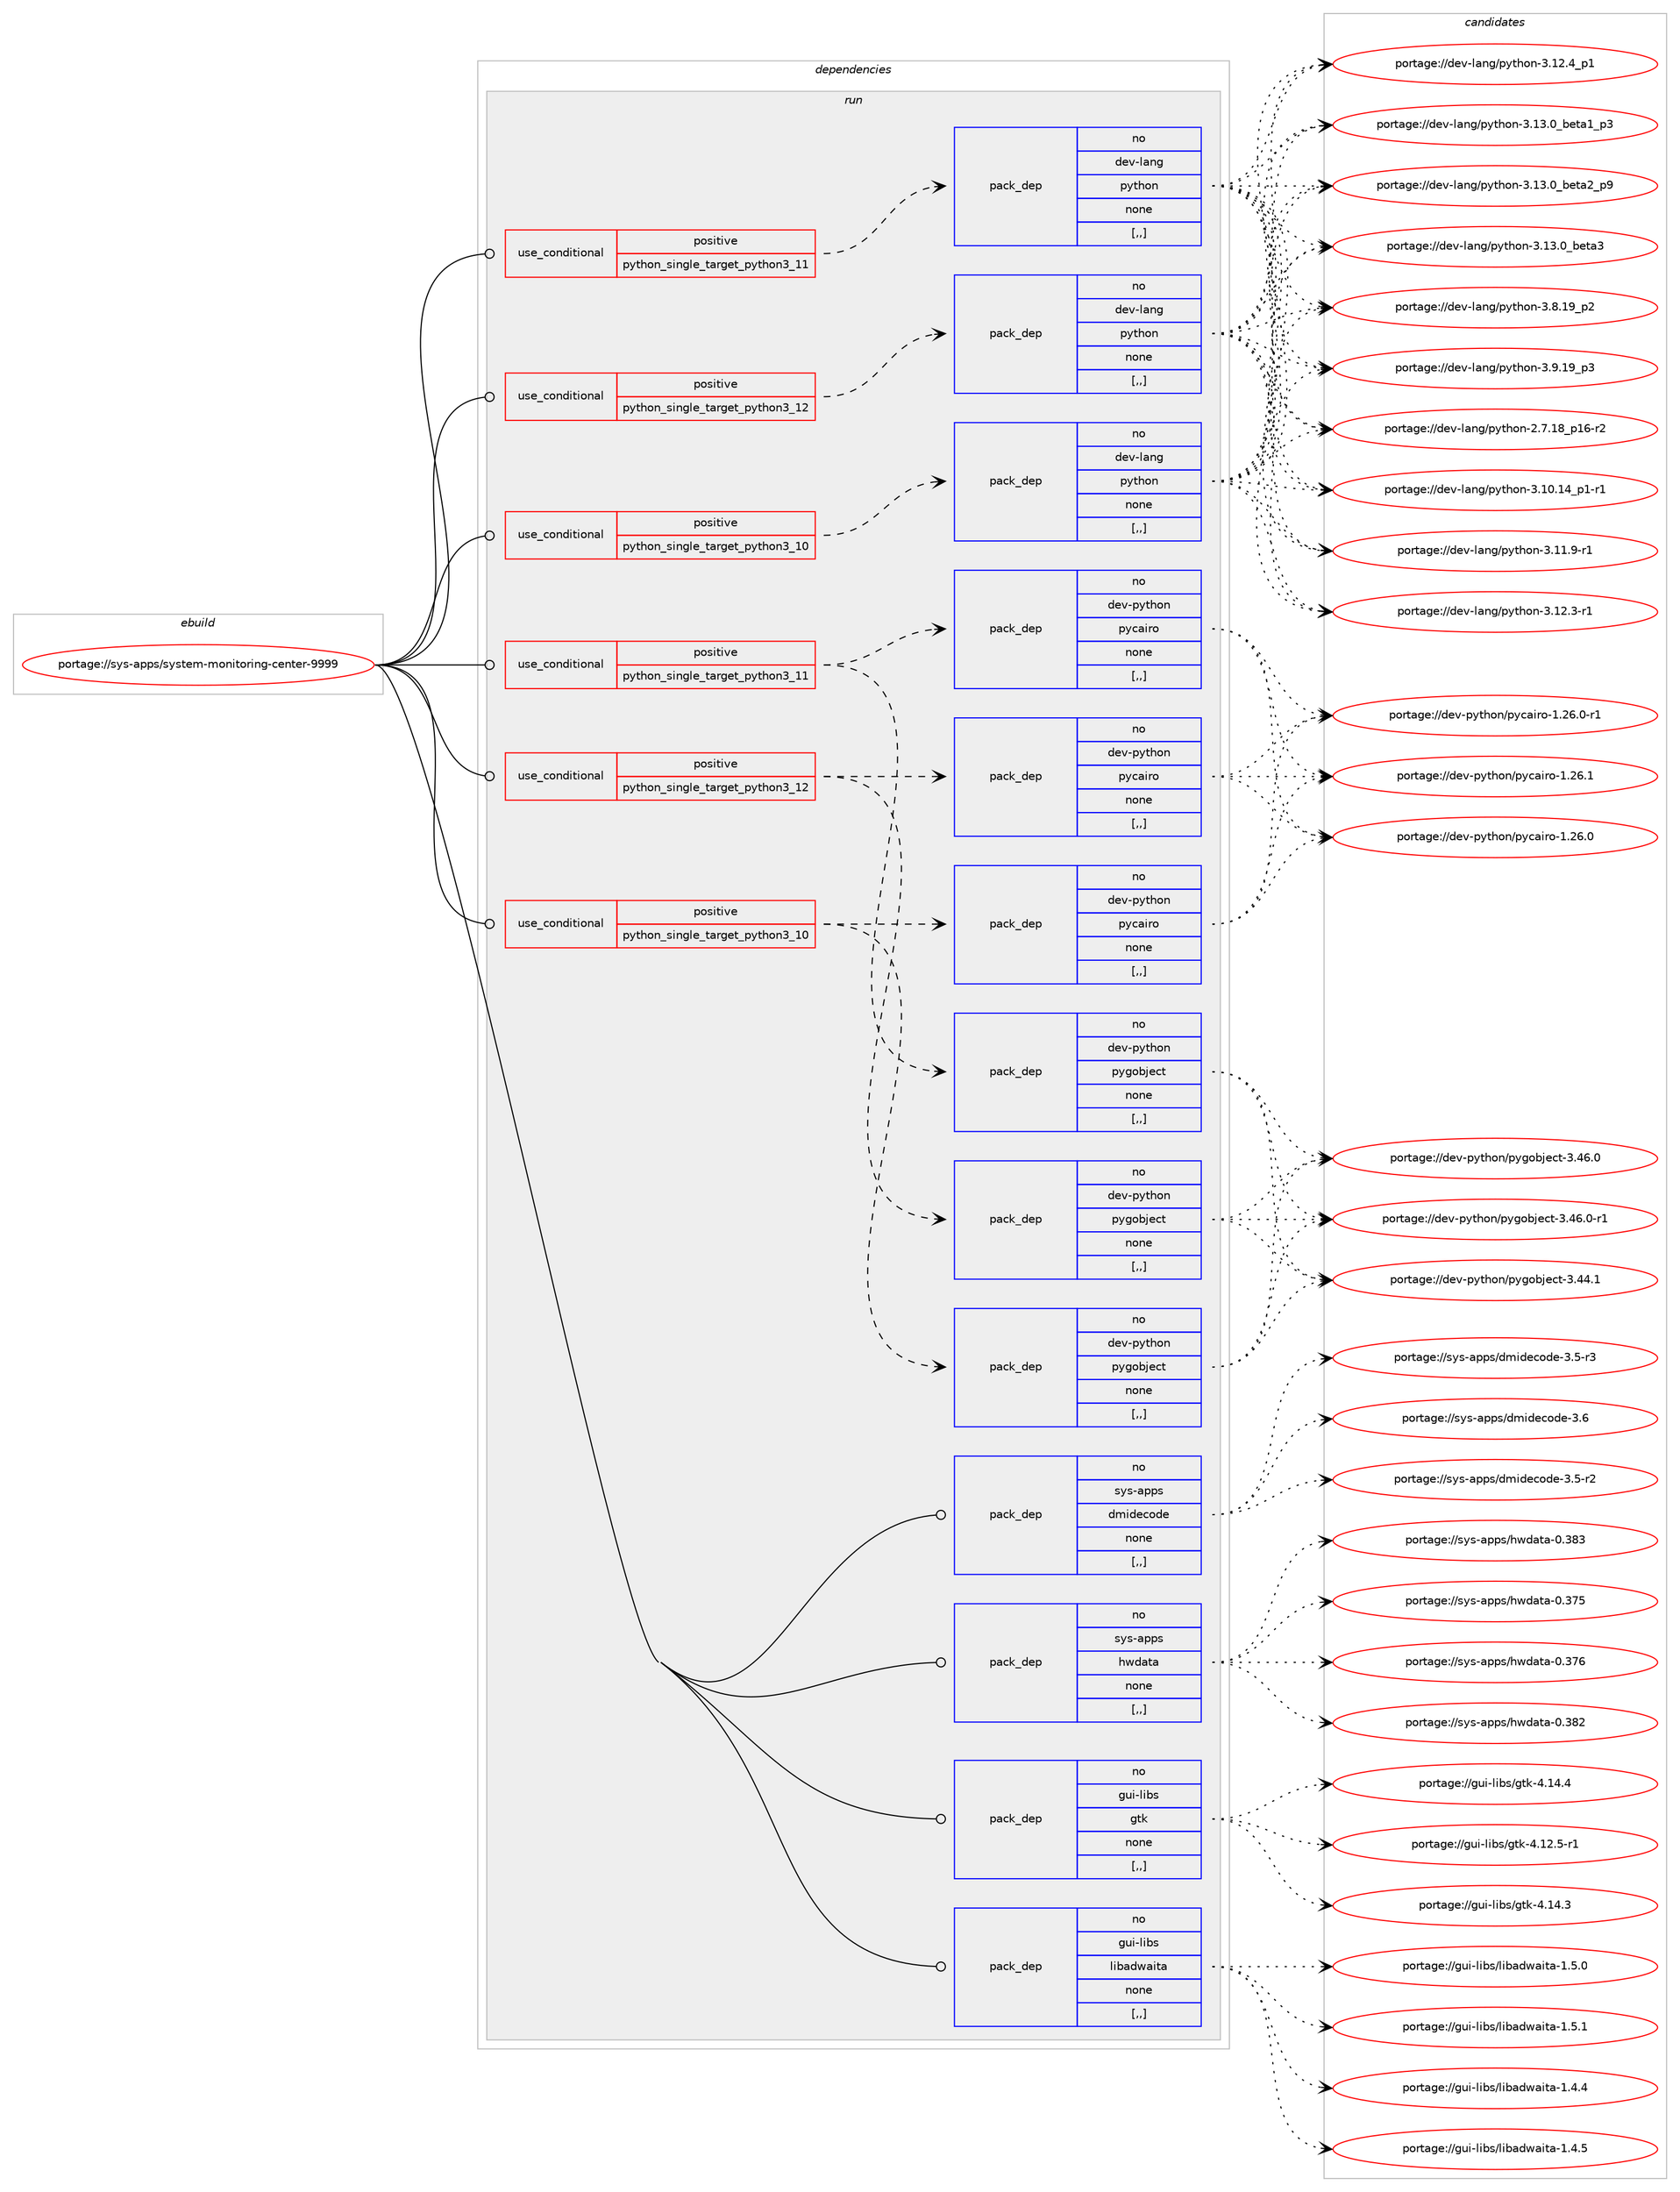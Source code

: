 digraph prolog {

# *************
# Graph options
# *************

newrank=true;
concentrate=true;
compound=true;
graph [rankdir=LR,fontname=Helvetica,fontsize=10,ranksep=1.5];#, ranksep=2.5, nodesep=0.2];
edge  [arrowhead=vee];
node  [fontname=Helvetica,fontsize=10];

# **********
# The ebuild
# **********

subgraph cluster_leftcol {
color=gray;
rank=same;
label=<<i>ebuild</i>>;
id [label="portage://sys-apps/system-monitoring-center-9999", color=red, width=4, href="../sys-apps/system-monitoring-center-9999.svg"];
}

# ****************
# The dependencies
# ****************

subgraph cluster_midcol {
color=gray;
label=<<i>dependencies</i>>;
subgraph cluster_compile {
fillcolor="#eeeeee";
style=filled;
label=<<i>compile</i>>;
}
subgraph cluster_compileandrun {
fillcolor="#eeeeee";
style=filled;
label=<<i>compile and run</i>>;
}
subgraph cluster_run {
fillcolor="#eeeeee";
style=filled;
label=<<i>run</i>>;
subgraph cond109326 {
dependency413633 [label=<<TABLE BORDER="0" CELLBORDER="1" CELLSPACING="0" CELLPADDING="4"><TR><TD ROWSPAN="3" CELLPADDING="10">use_conditional</TD></TR><TR><TD>positive</TD></TR><TR><TD>python_single_target_python3_10</TD></TR></TABLE>>, shape=none, color=red];
subgraph pack301446 {
dependency413634 [label=<<TABLE BORDER="0" CELLBORDER="1" CELLSPACING="0" CELLPADDING="4" WIDTH="220"><TR><TD ROWSPAN="6" CELLPADDING="30">pack_dep</TD></TR><TR><TD WIDTH="110">no</TD></TR><TR><TD>dev-lang</TD></TR><TR><TD>python</TD></TR><TR><TD>none</TD></TR><TR><TD>[,,]</TD></TR></TABLE>>, shape=none, color=blue];
}
dependency413633:e -> dependency413634:w [weight=20,style="dashed",arrowhead="vee"];
}
id:e -> dependency413633:w [weight=20,style="solid",arrowhead="odot"];
subgraph cond109327 {
dependency413635 [label=<<TABLE BORDER="0" CELLBORDER="1" CELLSPACING="0" CELLPADDING="4"><TR><TD ROWSPAN="3" CELLPADDING="10">use_conditional</TD></TR><TR><TD>positive</TD></TR><TR><TD>python_single_target_python3_10</TD></TR></TABLE>>, shape=none, color=red];
subgraph pack301447 {
dependency413636 [label=<<TABLE BORDER="0" CELLBORDER="1" CELLSPACING="0" CELLPADDING="4" WIDTH="220"><TR><TD ROWSPAN="6" CELLPADDING="30">pack_dep</TD></TR><TR><TD WIDTH="110">no</TD></TR><TR><TD>dev-python</TD></TR><TR><TD>pycairo</TD></TR><TR><TD>none</TD></TR><TR><TD>[,,]</TD></TR></TABLE>>, shape=none, color=blue];
}
dependency413635:e -> dependency413636:w [weight=20,style="dashed",arrowhead="vee"];
subgraph pack301448 {
dependency413637 [label=<<TABLE BORDER="0" CELLBORDER="1" CELLSPACING="0" CELLPADDING="4" WIDTH="220"><TR><TD ROWSPAN="6" CELLPADDING="30">pack_dep</TD></TR><TR><TD WIDTH="110">no</TD></TR><TR><TD>dev-python</TD></TR><TR><TD>pygobject</TD></TR><TR><TD>none</TD></TR><TR><TD>[,,]</TD></TR></TABLE>>, shape=none, color=blue];
}
dependency413635:e -> dependency413637:w [weight=20,style="dashed",arrowhead="vee"];
}
id:e -> dependency413635:w [weight=20,style="solid",arrowhead="odot"];
subgraph cond109328 {
dependency413638 [label=<<TABLE BORDER="0" CELLBORDER="1" CELLSPACING="0" CELLPADDING="4"><TR><TD ROWSPAN="3" CELLPADDING="10">use_conditional</TD></TR><TR><TD>positive</TD></TR><TR><TD>python_single_target_python3_11</TD></TR></TABLE>>, shape=none, color=red];
subgraph pack301449 {
dependency413639 [label=<<TABLE BORDER="0" CELLBORDER="1" CELLSPACING="0" CELLPADDING="4" WIDTH="220"><TR><TD ROWSPAN="6" CELLPADDING="30">pack_dep</TD></TR><TR><TD WIDTH="110">no</TD></TR><TR><TD>dev-lang</TD></TR><TR><TD>python</TD></TR><TR><TD>none</TD></TR><TR><TD>[,,]</TD></TR></TABLE>>, shape=none, color=blue];
}
dependency413638:e -> dependency413639:w [weight=20,style="dashed",arrowhead="vee"];
}
id:e -> dependency413638:w [weight=20,style="solid",arrowhead="odot"];
subgraph cond109329 {
dependency413640 [label=<<TABLE BORDER="0" CELLBORDER="1" CELLSPACING="0" CELLPADDING="4"><TR><TD ROWSPAN="3" CELLPADDING="10">use_conditional</TD></TR><TR><TD>positive</TD></TR><TR><TD>python_single_target_python3_11</TD></TR></TABLE>>, shape=none, color=red];
subgraph pack301450 {
dependency413641 [label=<<TABLE BORDER="0" CELLBORDER="1" CELLSPACING="0" CELLPADDING="4" WIDTH="220"><TR><TD ROWSPAN="6" CELLPADDING="30">pack_dep</TD></TR><TR><TD WIDTH="110">no</TD></TR><TR><TD>dev-python</TD></TR><TR><TD>pycairo</TD></TR><TR><TD>none</TD></TR><TR><TD>[,,]</TD></TR></TABLE>>, shape=none, color=blue];
}
dependency413640:e -> dependency413641:w [weight=20,style="dashed",arrowhead="vee"];
subgraph pack301451 {
dependency413642 [label=<<TABLE BORDER="0" CELLBORDER="1" CELLSPACING="0" CELLPADDING="4" WIDTH="220"><TR><TD ROWSPAN="6" CELLPADDING="30">pack_dep</TD></TR><TR><TD WIDTH="110">no</TD></TR><TR><TD>dev-python</TD></TR><TR><TD>pygobject</TD></TR><TR><TD>none</TD></TR><TR><TD>[,,]</TD></TR></TABLE>>, shape=none, color=blue];
}
dependency413640:e -> dependency413642:w [weight=20,style="dashed",arrowhead="vee"];
}
id:e -> dependency413640:w [weight=20,style="solid",arrowhead="odot"];
subgraph cond109330 {
dependency413643 [label=<<TABLE BORDER="0" CELLBORDER="1" CELLSPACING="0" CELLPADDING="4"><TR><TD ROWSPAN="3" CELLPADDING="10">use_conditional</TD></TR><TR><TD>positive</TD></TR><TR><TD>python_single_target_python3_12</TD></TR></TABLE>>, shape=none, color=red];
subgraph pack301452 {
dependency413644 [label=<<TABLE BORDER="0" CELLBORDER="1" CELLSPACING="0" CELLPADDING="4" WIDTH="220"><TR><TD ROWSPAN="6" CELLPADDING="30">pack_dep</TD></TR><TR><TD WIDTH="110">no</TD></TR><TR><TD>dev-lang</TD></TR><TR><TD>python</TD></TR><TR><TD>none</TD></TR><TR><TD>[,,]</TD></TR></TABLE>>, shape=none, color=blue];
}
dependency413643:e -> dependency413644:w [weight=20,style="dashed",arrowhead="vee"];
}
id:e -> dependency413643:w [weight=20,style="solid",arrowhead="odot"];
subgraph cond109331 {
dependency413645 [label=<<TABLE BORDER="0" CELLBORDER="1" CELLSPACING="0" CELLPADDING="4"><TR><TD ROWSPAN="3" CELLPADDING="10">use_conditional</TD></TR><TR><TD>positive</TD></TR><TR><TD>python_single_target_python3_12</TD></TR></TABLE>>, shape=none, color=red];
subgraph pack301453 {
dependency413646 [label=<<TABLE BORDER="0" CELLBORDER="1" CELLSPACING="0" CELLPADDING="4" WIDTH="220"><TR><TD ROWSPAN="6" CELLPADDING="30">pack_dep</TD></TR><TR><TD WIDTH="110">no</TD></TR><TR><TD>dev-python</TD></TR><TR><TD>pycairo</TD></TR><TR><TD>none</TD></TR><TR><TD>[,,]</TD></TR></TABLE>>, shape=none, color=blue];
}
dependency413645:e -> dependency413646:w [weight=20,style="dashed",arrowhead="vee"];
subgraph pack301454 {
dependency413647 [label=<<TABLE BORDER="0" CELLBORDER="1" CELLSPACING="0" CELLPADDING="4" WIDTH="220"><TR><TD ROWSPAN="6" CELLPADDING="30">pack_dep</TD></TR><TR><TD WIDTH="110">no</TD></TR><TR><TD>dev-python</TD></TR><TR><TD>pygobject</TD></TR><TR><TD>none</TD></TR><TR><TD>[,,]</TD></TR></TABLE>>, shape=none, color=blue];
}
dependency413645:e -> dependency413647:w [weight=20,style="dashed",arrowhead="vee"];
}
id:e -> dependency413645:w [weight=20,style="solid",arrowhead="odot"];
subgraph pack301455 {
dependency413648 [label=<<TABLE BORDER="0" CELLBORDER="1" CELLSPACING="0" CELLPADDING="4" WIDTH="220"><TR><TD ROWSPAN="6" CELLPADDING="30">pack_dep</TD></TR><TR><TD WIDTH="110">no</TD></TR><TR><TD>gui-libs</TD></TR><TR><TD>gtk</TD></TR><TR><TD>none</TD></TR><TR><TD>[,,]</TD></TR></TABLE>>, shape=none, color=blue];
}
id:e -> dependency413648:w [weight=20,style="solid",arrowhead="odot"];
subgraph pack301456 {
dependency413649 [label=<<TABLE BORDER="0" CELLBORDER="1" CELLSPACING="0" CELLPADDING="4" WIDTH="220"><TR><TD ROWSPAN="6" CELLPADDING="30">pack_dep</TD></TR><TR><TD WIDTH="110">no</TD></TR><TR><TD>gui-libs</TD></TR><TR><TD>libadwaita</TD></TR><TR><TD>none</TD></TR><TR><TD>[,,]</TD></TR></TABLE>>, shape=none, color=blue];
}
id:e -> dependency413649:w [weight=20,style="solid",arrowhead="odot"];
subgraph pack301457 {
dependency413650 [label=<<TABLE BORDER="0" CELLBORDER="1" CELLSPACING="0" CELLPADDING="4" WIDTH="220"><TR><TD ROWSPAN="6" CELLPADDING="30">pack_dep</TD></TR><TR><TD WIDTH="110">no</TD></TR><TR><TD>sys-apps</TD></TR><TR><TD>dmidecode</TD></TR><TR><TD>none</TD></TR><TR><TD>[,,]</TD></TR></TABLE>>, shape=none, color=blue];
}
id:e -> dependency413650:w [weight=20,style="solid",arrowhead="odot"];
subgraph pack301458 {
dependency413651 [label=<<TABLE BORDER="0" CELLBORDER="1" CELLSPACING="0" CELLPADDING="4" WIDTH="220"><TR><TD ROWSPAN="6" CELLPADDING="30">pack_dep</TD></TR><TR><TD WIDTH="110">no</TD></TR><TR><TD>sys-apps</TD></TR><TR><TD>hwdata</TD></TR><TR><TD>none</TD></TR><TR><TD>[,,]</TD></TR></TABLE>>, shape=none, color=blue];
}
id:e -> dependency413651:w [weight=20,style="solid",arrowhead="odot"];
}
}

# **************
# The candidates
# **************

subgraph cluster_choices {
rank=same;
color=gray;
label=<<i>candidates</i>>;

subgraph choice301446 {
color=black;
nodesep=1;
choice100101118451089711010347112121116104111110455046554649569511249544511450 [label="portage://dev-lang/python-2.7.18_p16-r2", color=red, width=4,href="../dev-lang/python-2.7.18_p16-r2.svg"];
choice100101118451089711010347112121116104111110455146494846495295112494511449 [label="portage://dev-lang/python-3.10.14_p1-r1", color=red, width=4,href="../dev-lang/python-3.10.14_p1-r1.svg"];
choice100101118451089711010347112121116104111110455146494946574511449 [label="portage://dev-lang/python-3.11.9-r1", color=red, width=4,href="../dev-lang/python-3.11.9-r1.svg"];
choice100101118451089711010347112121116104111110455146495046514511449 [label="portage://dev-lang/python-3.12.3-r1", color=red, width=4,href="../dev-lang/python-3.12.3-r1.svg"];
choice100101118451089711010347112121116104111110455146495046529511249 [label="portage://dev-lang/python-3.12.4_p1", color=red, width=4,href="../dev-lang/python-3.12.4_p1.svg"];
choice10010111845108971101034711212111610411111045514649514648959810111697499511251 [label="portage://dev-lang/python-3.13.0_beta1_p3", color=red, width=4,href="../dev-lang/python-3.13.0_beta1_p3.svg"];
choice10010111845108971101034711212111610411111045514649514648959810111697509511257 [label="portage://dev-lang/python-3.13.0_beta2_p9", color=red, width=4,href="../dev-lang/python-3.13.0_beta2_p9.svg"];
choice1001011184510897110103471121211161041111104551464951464895981011169751 [label="portage://dev-lang/python-3.13.0_beta3", color=red, width=4,href="../dev-lang/python-3.13.0_beta3.svg"];
choice100101118451089711010347112121116104111110455146564649579511250 [label="portage://dev-lang/python-3.8.19_p2", color=red, width=4,href="../dev-lang/python-3.8.19_p2.svg"];
choice100101118451089711010347112121116104111110455146574649579511251 [label="portage://dev-lang/python-3.9.19_p3", color=red, width=4,href="../dev-lang/python-3.9.19_p3.svg"];
dependency413634:e -> choice100101118451089711010347112121116104111110455046554649569511249544511450:w [style=dotted,weight="100"];
dependency413634:e -> choice100101118451089711010347112121116104111110455146494846495295112494511449:w [style=dotted,weight="100"];
dependency413634:e -> choice100101118451089711010347112121116104111110455146494946574511449:w [style=dotted,weight="100"];
dependency413634:e -> choice100101118451089711010347112121116104111110455146495046514511449:w [style=dotted,weight="100"];
dependency413634:e -> choice100101118451089711010347112121116104111110455146495046529511249:w [style=dotted,weight="100"];
dependency413634:e -> choice10010111845108971101034711212111610411111045514649514648959810111697499511251:w [style=dotted,weight="100"];
dependency413634:e -> choice10010111845108971101034711212111610411111045514649514648959810111697509511257:w [style=dotted,weight="100"];
dependency413634:e -> choice1001011184510897110103471121211161041111104551464951464895981011169751:w [style=dotted,weight="100"];
dependency413634:e -> choice100101118451089711010347112121116104111110455146564649579511250:w [style=dotted,weight="100"];
dependency413634:e -> choice100101118451089711010347112121116104111110455146574649579511251:w [style=dotted,weight="100"];
}
subgraph choice301447 {
color=black;
nodesep=1;
choice1001011184511212111610411111047112121999710511411145494650544648 [label="portage://dev-python/pycairo-1.26.0", color=red, width=4,href="../dev-python/pycairo-1.26.0.svg"];
choice10010111845112121116104111110471121219997105114111454946505446484511449 [label="portage://dev-python/pycairo-1.26.0-r1", color=red, width=4,href="../dev-python/pycairo-1.26.0-r1.svg"];
choice1001011184511212111610411111047112121999710511411145494650544649 [label="portage://dev-python/pycairo-1.26.1", color=red, width=4,href="../dev-python/pycairo-1.26.1.svg"];
dependency413636:e -> choice1001011184511212111610411111047112121999710511411145494650544648:w [style=dotted,weight="100"];
dependency413636:e -> choice10010111845112121116104111110471121219997105114111454946505446484511449:w [style=dotted,weight="100"];
dependency413636:e -> choice1001011184511212111610411111047112121999710511411145494650544649:w [style=dotted,weight="100"];
}
subgraph choice301448 {
color=black;
nodesep=1;
choice1001011184511212111610411111047112121103111981061019911645514652524649 [label="portage://dev-python/pygobject-3.44.1", color=red, width=4,href="../dev-python/pygobject-3.44.1.svg"];
choice1001011184511212111610411111047112121103111981061019911645514652544648 [label="portage://dev-python/pygobject-3.46.0", color=red, width=4,href="../dev-python/pygobject-3.46.0.svg"];
choice10010111845112121116104111110471121211031119810610199116455146525446484511449 [label="portage://dev-python/pygobject-3.46.0-r1", color=red, width=4,href="../dev-python/pygobject-3.46.0-r1.svg"];
dependency413637:e -> choice1001011184511212111610411111047112121103111981061019911645514652524649:w [style=dotted,weight="100"];
dependency413637:e -> choice1001011184511212111610411111047112121103111981061019911645514652544648:w [style=dotted,weight="100"];
dependency413637:e -> choice10010111845112121116104111110471121211031119810610199116455146525446484511449:w [style=dotted,weight="100"];
}
subgraph choice301449 {
color=black;
nodesep=1;
choice100101118451089711010347112121116104111110455046554649569511249544511450 [label="portage://dev-lang/python-2.7.18_p16-r2", color=red, width=4,href="../dev-lang/python-2.7.18_p16-r2.svg"];
choice100101118451089711010347112121116104111110455146494846495295112494511449 [label="portage://dev-lang/python-3.10.14_p1-r1", color=red, width=4,href="../dev-lang/python-3.10.14_p1-r1.svg"];
choice100101118451089711010347112121116104111110455146494946574511449 [label="portage://dev-lang/python-3.11.9-r1", color=red, width=4,href="../dev-lang/python-3.11.9-r1.svg"];
choice100101118451089711010347112121116104111110455146495046514511449 [label="portage://dev-lang/python-3.12.3-r1", color=red, width=4,href="../dev-lang/python-3.12.3-r1.svg"];
choice100101118451089711010347112121116104111110455146495046529511249 [label="portage://dev-lang/python-3.12.4_p1", color=red, width=4,href="../dev-lang/python-3.12.4_p1.svg"];
choice10010111845108971101034711212111610411111045514649514648959810111697499511251 [label="portage://dev-lang/python-3.13.0_beta1_p3", color=red, width=4,href="../dev-lang/python-3.13.0_beta1_p3.svg"];
choice10010111845108971101034711212111610411111045514649514648959810111697509511257 [label="portage://dev-lang/python-3.13.0_beta2_p9", color=red, width=4,href="../dev-lang/python-3.13.0_beta2_p9.svg"];
choice1001011184510897110103471121211161041111104551464951464895981011169751 [label="portage://dev-lang/python-3.13.0_beta3", color=red, width=4,href="../dev-lang/python-3.13.0_beta3.svg"];
choice100101118451089711010347112121116104111110455146564649579511250 [label="portage://dev-lang/python-3.8.19_p2", color=red, width=4,href="../dev-lang/python-3.8.19_p2.svg"];
choice100101118451089711010347112121116104111110455146574649579511251 [label="portage://dev-lang/python-3.9.19_p3", color=red, width=4,href="../dev-lang/python-3.9.19_p3.svg"];
dependency413639:e -> choice100101118451089711010347112121116104111110455046554649569511249544511450:w [style=dotted,weight="100"];
dependency413639:e -> choice100101118451089711010347112121116104111110455146494846495295112494511449:w [style=dotted,weight="100"];
dependency413639:e -> choice100101118451089711010347112121116104111110455146494946574511449:w [style=dotted,weight="100"];
dependency413639:e -> choice100101118451089711010347112121116104111110455146495046514511449:w [style=dotted,weight="100"];
dependency413639:e -> choice100101118451089711010347112121116104111110455146495046529511249:w [style=dotted,weight="100"];
dependency413639:e -> choice10010111845108971101034711212111610411111045514649514648959810111697499511251:w [style=dotted,weight="100"];
dependency413639:e -> choice10010111845108971101034711212111610411111045514649514648959810111697509511257:w [style=dotted,weight="100"];
dependency413639:e -> choice1001011184510897110103471121211161041111104551464951464895981011169751:w [style=dotted,weight="100"];
dependency413639:e -> choice100101118451089711010347112121116104111110455146564649579511250:w [style=dotted,weight="100"];
dependency413639:e -> choice100101118451089711010347112121116104111110455146574649579511251:w [style=dotted,weight="100"];
}
subgraph choice301450 {
color=black;
nodesep=1;
choice1001011184511212111610411111047112121999710511411145494650544648 [label="portage://dev-python/pycairo-1.26.0", color=red, width=4,href="../dev-python/pycairo-1.26.0.svg"];
choice10010111845112121116104111110471121219997105114111454946505446484511449 [label="portage://dev-python/pycairo-1.26.0-r1", color=red, width=4,href="../dev-python/pycairo-1.26.0-r1.svg"];
choice1001011184511212111610411111047112121999710511411145494650544649 [label="portage://dev-python/pycairo-1.26.1", color=red, width=4,href="../dev-python/pycairo-1.26.1.svg"];
dependency413641:e -> choice1001011184511212111610411111047112121999710511411145494650544648:w [style=dotted,weight="100"];
dependency413641:e -> choice10010111845112121116104111110471121219997105114111454946505446484511449:w [style=dotted,weight="100"];
dependency413641:e -> choice1001011184511212111610411111047112121999710511411145494650544649:w [style=dotted,weight="100"];
}
subgraph choice301451 {
color=black;
nodesep=1;
choice1001011184511212111610411111047112121103111981061019911645514652524649 [label="portage://dev-python/pygobject-3.44.1", color=red, width=4,href="../dev-python/pygobject-3.44.1.svg"];
choice1001011184511212111610411111047112121103111981061019911645514652544648 [label="portage://dev-python/pygobject-3.46.0", color=red, width=4,href="../dev-python/pygobject-3.46.0.svg"];
choice10010111845112121116104111110471121211031119810610199116455146525446484511449 [label="portage://dev-python/pygobject-3.46.0-r1", color=red, width=4,href="../dev-python/pygobject-3.46.0-r1.svg"];
dependency413642:e -> choice1001011184511212111610411111047112121103111981061019911645514652524649:w [style=dotted,weight="100"];
dependency413642:e -> choice1001011184511212111610411111047112121103111981061019911645514652544648:w [style=dotted,weight="100"];
dependency413642:e -> choice10010111845112121116104111110471121211031119810610199116455146525446484511449:w [style=dotted,weight="100"];
}
subgraph choice301452 {
color=black;
nodesep=1;
choice100101118451089711010347112121116104111110455046554649569511249544511450 [label="portage://dev-lang/python-2.7.18_p16-r2", color=red, width=4,href="../dev-lang/python-2.7.18_p16-r2.svg"];
choice100101118451089711010347112121116104111110455146494846495295112494511449 [label="portage://dev-lang/python-3.10.14_p1-r1", color=red, width=4,href="../dev-lang/python-3.10.14_p1-r1.svg"];
choice100101118451089711010347112121116104111110455146494946574511449 [label="portage://dev-lang/python-3.11.9-r1", color=red, width=4,href="../dev-lang/python-3.11.9-r1.svg"];
choice100101118451089711010347112121116104111110455146495046514511449 [label="portage://dev-lang/python-3.12.3-r1", color=red, width=4,href="../dev-lang/python-3.12.3-r1.svg"];
choice100101118451089711010347112121116104111110455146495046529511249 [label="portage://dev-lang/python-3.12.4_p1", color=red, width=4,href="../dev-lang/python-3.12.4_p1.svg"];
choice10010111845108971101034711212111610411111045514649514648959810111697499511251 [label="portage://dev-lang/python-3.13.0_beta1_p3", color=red, width=4,href="../dev-lang/python-3.13.0_beta1_p3.svg"];
choice10010111845108971101034711212111610411111045514649514648959810111697509511257 [label="portage://dev-lang/python-3.13.0_beta2_p9", color=red, width=4,href="../dev-lang/python-3.13.0_beta2_p9.svg"];
choice1001011184510897110103471121211161041111104551464951464895981011169751 [label="portage://dev-lang/python-3.13.0_beta3", color=red, width=4,href="../dev-lang/python-3.13.0_beta3.svg"];
choice100101118451089711010347112121116104111110455146564649579511250 [label="portage://dev-lang/python-3.8.19_p2", color=red, width=4,href="../dev-lang/python-3.8.19_p2.svg"];
choice100101118451089711010347112121116104111110455146574649579511251 [label="portage://dev-lang/python-3.9.19_p3", color=red, width=4,href="../dev-lang/python-3.9.19_p3.svg"];
dependency413644:e -> choice100101118451089711010347112121116104111110455046554649569511249544511450:w [style=dotted,weight="100"];
dependency413644:e -> choice100101118451089711010347112121116104111110455146494846495295112494511449:w [style=dotted,weight="100"];
dependency413644:e -> choice100101118451089711010347112121116104111110455146494946574511449:w [style=dotted,weight="100"];
dependency413644:e -> choice100101118451089711010347112121116104111110455146495046514511449:w [style=dotted,weight="100"];
dependency413644:e -> choice100101118451089711010347112121116104111110455146495046529511249:w [style=dotted,weight="100"];
dependency413644:e -> choice10010111845108971101034711212111610411111045514649514648959810111697499511251:w [style=dotted,weight="100"];
dependency413644:e -> choice10010111845108971101034711212111610411111045514649514648959810111697509511257:w [style=dotted,weight="100"];
dependency413644:e -> choice1001011184510897110103471121211161041111104551464951464895981011169751:w [style=dotted,weight="100"];
dependency413644:e -> choice100101118451089711010347112121116104111110455146564649579511250:w [style=dotted,weight="100"];
dependency413644:e -> choice100101118451089711010347112121116104111110455146574649579511251:w [style=dotted,weight="100"];
}
subgraph choice301453 {
color=black;
nodesep=1;
choice1001011184511212111610411111047112121999710511411145494650544648 [label="portage://dev-python/pycairo-1.26.0", color=red, width=4,href="../dev-python/pycairo-1.26.0.svg"];
choice10010111845112121116104111110471121219997105114111454946505446484511449 [label="portage://dev-python/pycairo-1.26.0-r1", color=red, width=4,href="../dev-python/pycairo-1.26.0-r1.svg"];
choice1001011184511212111610411111047112121999710511411145494650544649 [label="portage://dev-python/pycairo-1.26.1", color=red, width=4,href="../dev-python/pycairo-1.26.1.svg"];
dependency413646:e -> choice1001011184511212111610411111047112121999710511411145494650544648:w [style=dotted,weight="100"];
dependency413646:e -> choice10010111845112121116104111110471121219997105114111454946505446484511449:w [style=dotted,weight="100"];
dependency413646:e -> choice1001011184511212111610411111047112121999710511411145494650544649:w [style=dotted,weight="100"];
}
subgraph choice301454 {
color=black;
nodesep=1;
choice1001011184511212111610411111047112121103111981061019911645514652524649 [label="portage://dev-python/pygobject-3.44.1", color=red, width=4,href="../dev-python/pygobject-3.44.1.svg"];
choice1001011184511212111610411111047112121103111981061019911645514652544648 [label="portage://dev-python/pygobject-3.46.0", color=red, width=4,href="../dev-python/pygobject-3.46.0.svg"];
choice10010111845112121116104111110471121211031119810610199116455146525446484511449 [label="portage://dev-python/pygobject-3.46.0-r1", color=red, width=4,href="../dev-python/pygobject-3.46.0-r1.svg"];
dependency413647:e -> choice1001011184511212111610411111047112121103111981061019911645514652524649:w [style=dotted,weight="100"];
dependency413647:e -> choice1001011184511212111610411111047112121103111981061019911645514652544648:w [style=dotted,weight="100"];
dependency413647:e -> choice10010111845112121116104111110471121211031119810610199116455146525446484511449:w [style=dotted,weight="100"];
}
subgraph choice301455 {
color=black;
nodesep=1;
choice103117105451081059811547103116107455246495046534511449 [label="portage://gui-libs/gtk-4.12.5-r1", color=red, width=4,href="../gui-libs/gtk-4.12.5-r1.svg"];
choice10311710545108105981154710311610745524649524651 [label="portage://gui-libs/gtk-4.14.3", color=red, width=4,href="../gui-libs/gtk-4.14.3.svg"];
choice10311710545108105981154710311610745524649524652 [label="portage://gui-libs/gtk-4.14.4", color=red, width=4,href="../gui-libs/gtk-4.14.4.svg"];
dependency413648:e -> choice103117105451081059811547103116107455246495046534511449:w [style=dotted,weight="100"];
dependency413648:e -> choice10311710545108105981154710311610745524649524651:w [style=dotted,weight="100"];
dependency413648:e -> choice10311710545108105981154710311610745524649524652:w [style=dotted,weight="100"];
}
subgraph choice301456 {
color=black;
nodesep=1;
choice10311710545108105981154710810598971001199710511697454946524652 [label="portage://gui-libs/libadwaita-1.4.4", color=red, width=4,href="../gui-libs/libadwaita-1.4.4.svg"];
choice10311710545108105981154710810598971001199710511697454946524653 [label="portage://gui-libs/libadwaita-1.4.5", color=red, width=4,href="../gui-libs/libadwaita-1.4.5.svg"];
choice10311710545108105981154710810598971001199710511697454946534648 [label="portage://gui-libs/libadwaita-1.5.0", color=red, width=4,href="../gui-libs/libadwaita-1.5.0.svg"];
choice10311710545108105981154710810598971001199710511697454946534649 [label="portage://gui-libs/libadwaita-1.5.1", color=red, width=4,href="../gui-libs/libadwaita-1.5.1.svg"];
dependency413649:e -> choice10311710545108105981154710810598971001199710511697454946524652:w [style=dotted,weight="100"];
dependency413649:e -> choice10311710545108105981154710810598971001199710511697454946524653:w [style=dotted,weight="100"];
dependency413649:e -> choice10311710545108105981154710810598971001199710511697454946534648:w [style=dotted,weight="100"];
dependency413649:e -> choice10311710545108105981154710810598971001199710511697454946534649:w [style=dotted,weight="100"];
}
subgraph choice301457 {
color=black;
nodesep=1;
choice11512111545971121121154710010910510010199111100101455146534511450 [label="portage://sys-apps/dmidecode-3.5-r2", color=red, width=4,href="../sys-apps/dmidecode-3.5-r2.svg"];
choice11512111545971121121154710010910510010199111100101455146534511451 [label="portage://sys-apps/dmidecode-3.5-r3", color=red, width=4,href="../sys-apps/dmidecode-3.5-r3.svg"];
choice1151211154597112112115471001091051001019911110010145514654 [label="portage://sys-apps/dmidecode-3.6", color=red, width=4,href="../sys-apps/dmidecode-3.6.svg"];
dependency413650:e -> choice11512111545971121121154710010910510010199111100101455146534511450:w [style=dotted,weight="100"];
dependency413650:e -> choice11512111545971121121154710010910510010199111100101455146534511451:w [style=dotted,weight="100"];
dependency413650:e -> choice1151211154597112112115471001091051001019911110010145514654:w [style=dotted,weight="100"];
}
subgraph choice301458 {
color=black;
nodesep=1;
choice1151211154597112112115471041191009711697454846515553 [label="portage://sys-apps/hwdata-0.375", color=red, width=4,href="../sys-apps/hwdata-0.375.svg"];
choice1151211154597112112115471041191009711697454846515554 [label="portage://sys-apps/hwdata-0.376", color=red, width=4,href="../sys-apps/hwdata-0.376.svg"];
choice1151211154597112112115471041191009711697454846515650 [label="portage://sys-apps/hwdata-0.382", color=red, width=4,href="../sys-apps/hwdata-0.382.svg"];
choice1151211154597112112115471041191009711697454846515651 [label="portage://sys-apps/hwdata-0.383", color=red, width=4,href="../sys-apps/hwdata-0.383.svg"];
dependency413651:e -> choice1151211154597112112115471041191009711697454846515553:w [style=dotted,weight="100"];
dependency413651:e -> choice1151211154597112112115471041191009711697454846515554:w [style=dotted,weight="100"];
dependency413651:e -> choice1151211154597112112115471041191009711697454846515650:w [style=dotted,weight="100"];
dependency413651:e -> choice1151211154597112112115471041191009711697454846515651:w [style=dotted,weight="100"];
}
}

}

